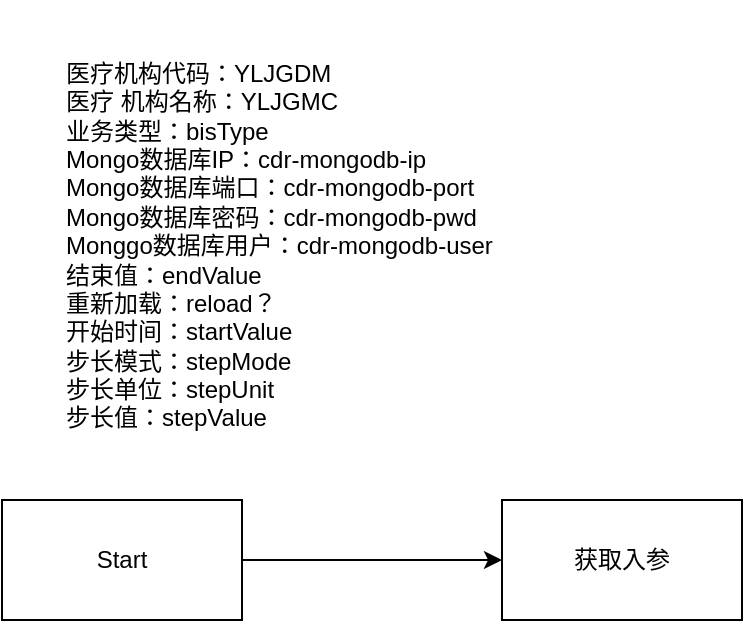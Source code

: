 <mxfile version="14.4.3" type="github">
  <diagram id="hsp45zCafMfucEhCnzqF" name="第 1 页">
    <mxGraphModel dx="1422" dy="772" grid="1" gridSize="10" guides="1" tooltips="1" connect="1" arrows="1" fold="1" page="1" pageScale="1" pageWidth="827" pageHeight="1169" math="0" shadow="0">
      <root>
        <mxCell id="0" />
        <mxCell id="1" parent="0" />
        <mxCell id="e3TSedbUCMiVldoPXaUA-3" style="edgeStyle=orthogonalEdgeStyle;rounded=0;orthogonalLoop=1;jettySize=auto;html=1;" edge="1" parent="1" source="e3TSedbUCMiVldoPXaUA-1" target="e3TSedbUCMiVldoPXaUA-2">
          <mxGeometry relative="1" as="geometry" />
        </mxCell>
        <mxCell id="e3TSedbUCMiVldoPXaUA-1" value="Start" style="rounded=0;whiteSpace=wrap;html=1;" vertex="1" parent="1">
          <mxGeometry x="60" y="340" width="120" height="60" as="geometry" />
        </mxCell>
        <mxCell id="e3TSedbUCMiVldoPXaUA-2" value="获取入参" style="rounded=0;whiteSpace=wrap;html=1;" vertex="1" parent="1">
          <mxGeometry x="310" y="340" width="120" height="60" as="geometry" />
        </mxCell>
        <mxCell id="e3TSedbUCMiVldoPXaUA-4" value="医疗机构代码：YLJGDM&lt;br&gt;医疗 机构名称：YLJGMC&lt;br&gt;业务类型：bisType&lt;br&gt;Mongo数据库IP：cdr-mongodb-ip&lt;br&gt;Mongo数据库端口：cdr-mongodb-port&lt;br&gt;Mongo数据库密码：cdr-mongodb-pwd&lt;br&gt;&lt;div&gt;&lt;span&gt;Monggo数据库用户：cdr-mongodb-user&lt;/span&gt;&lt;/div&gt;&lt;div&gt;结束值：endValue&lt;/div&gt;&lt;div&gt;重新加载：reload？&lt;/div&gt;&lt;div&gt;开始时间：startValue&lt;/div&gt;&lt;div&gt;步长模式：stepMode&lt;/div&gt;&lt;div&gt;步长单位：stepUnit&lt;/div&gt;&lt;div&gt;步长值：stepValue&lt;/div&gt;&lt;div&gt;&lt;br&gt;&lt;/div&gt;" style="text;html=1;strokeColor=none;fillColor=none;align=left;verticalAlign=middle;whiteSpace=wrap;rounded=0;" vertex="1" parent="1">
          <mxGeometry x="90" y="90" width="260" height="260" as="geometry" />
        </mxCell>
      </root>
    </mxGraphModel>
  </diagram>
</mxfile>
